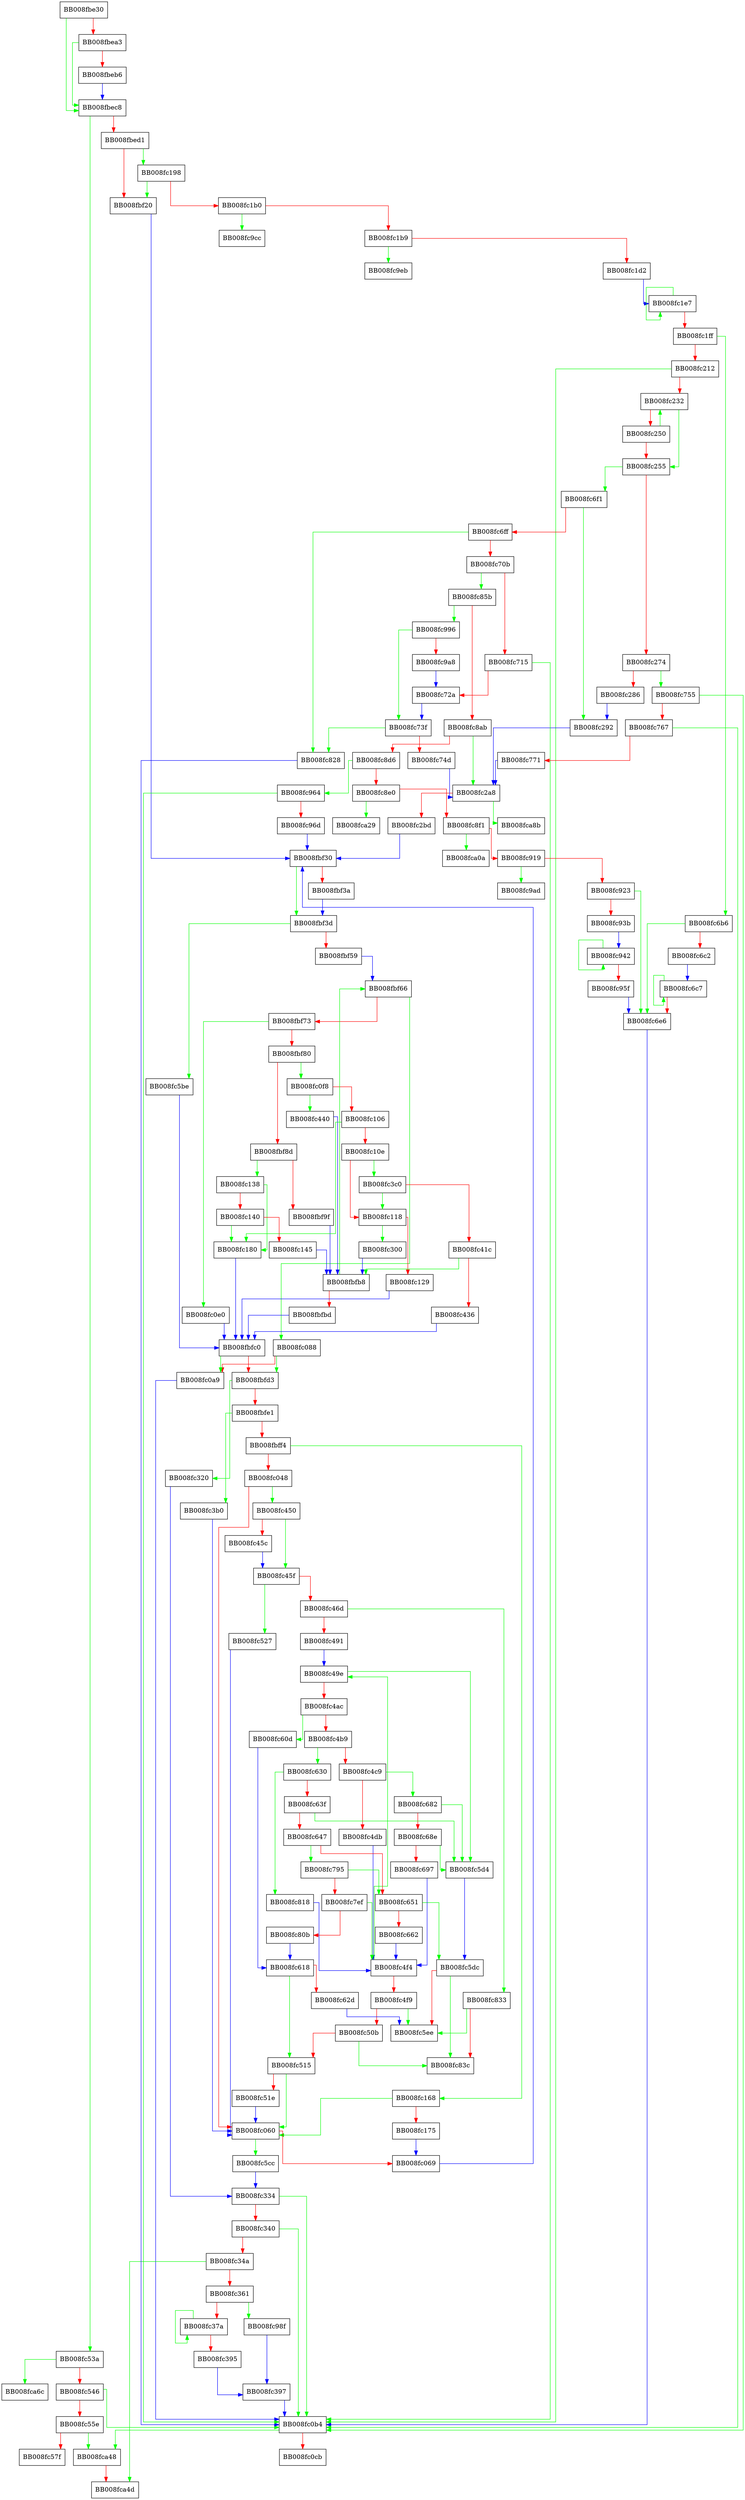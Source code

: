 digraph __gconv_transform_internal_ucs2 {
  node [shape="box"];
  graph [splines=ortho];
  BB008fbe30 -> BB008fbec8 [color="green"];
  BB008fbe30 -> BB008fbea3 [color="red"];
  BB008fbea3 -> BB008fbec8 [color="green"];
  BB008fbea3 -> BB008fbeb6 [color="red"];
  BB008fbeb6 -> BB008fbec8 [color="blue"];
  BB008fbec8 -> BB008fc53a [color="green"];
  BB008fbec8 -> BB008fbed1 [color="red"];
  BB008fbed1 -> BB008fc198 [color="green"];
  BB008fbed1 -> BB008fbf20 [color="red"];
  BB008fbf20 -> BB008fbf30 [color="blue"];
  BB008fbf30 -> BB008fbf3d [color="green"];
  BB008fbf30 -> BB008fbf3a [color="red"];
  BB008fbf3a -> BB008fbf3d [color="blue"];
  BB008fbf3d -> BB008fc5be [color="green"];
  BB008fbf3d -> BB008fbf59 [color="red"];
  BB008fbf59 -> BB008fbf66 [color="blue"];
  BB008fbf66 -> BB008fc088 [color="green"];
  BB008fbf66 -> BB008fbf73 [color="red"];
  BB008fbf73 -> BB008fc0e0 [color="green"];
  BB008fbf73 -> BB008fbf80 [color="red"];
  BB008fbf80 -> BB008fc0f8 [color="green"];
  BB008fbf80 -> BB008fbf8d [color="red"];
  BB008fbf8d -> BB008fc138 [color="green"];
  BB008fbf8d -> BB008fbf9f [color="red"];
  BB008fbf9f -> BB008fbfb8 [color="blue"];
  BB008fbfb8 -> BB008fbf66 [color="green"];
  BB008fbfb8 -> BB008fbfbd [color="red"];
  BB008fbfbd -> BB008fbfc0 [color="blue"];
  BB008fbfc0 -> BB008fc0a9 [color="green"];
  BB008fbfc0 -> BB008fbfd3 [color="red"];
  BB008fbfd3 -> BB008fc320 [color="green"];
  BB008fbfd3 -> BB008fbfe1 [color="red"];
  BB008fbfe1 -> BB008fc3b0 [color="green"];
  BB008fbfe1 -> BB008fbff4 [color="red"];
  BB008fbff4 -> BB008fc168 [color="green"];
  BB008fbff4 -> BB008fc048 [color="red"];
  BB008fc048 -> BB008fc450 [color="green"];
  BB008fc048 -> BB008fc060 [color="red"];
  BB008fc060 -> BB008fc5cc [color="green"];
  BB008fc060 -> BB008fc069 [color="red"];
  BB008fc069 -> BB008fbf30 [color="blue"];
  BB008fc088 -> BB008fbfd3 [color="green"];
  BB008fc088 -> BB008fc0a9 [color="red"];
  BB008fc0a9 -> BB008fc0b4 [color="blue"];
  BB008fc0b4 -> BB008fca48 [color="green"];
  BB008fc0b4 -> BB008fc0cb [color="red"];
  BB008fc0e0 -> BB008fbfc0 [color="blue"];
  BB008fc0f8 -> BB008fc440 [color="green"];
  BB008fc0f8 -> BB008fc106 [color="red"];
  BB008fc106 -> BB008fc180 [color="green"];
  BB008fc106 -> BB008fc10e [color="red"];
  BB008fc10e -> BB008fc3c0 [color="green"];
  BB008fc10e -> BB008fc118 [color="red"];
  BB008fc118 -> BB008fc300 [color="green"];
  BB008fc118 -> BB008fc129 [color="red"];
  BB008fc129 -> BB008fbfc0 [color="blue"];
  BB008fc138 -> BB008fc180 [color="green"];
  BB008fc138 -> BB008fc140 [color="red"];
  BB008fc140 -> BB008fc180 [color="green"];
  BB008fc140 -> BB008fc145 [color="red"];
  BB008fc145 -> BB008fbfb8 [color="blue"];
  BB008fc168 -> BB008fc060 [color="green"];
  BB008fc168 -> BB008fc175 [color="red"];
  BB008fc175 -> BB008fc069 [color="blue"];
  BB008fc180 -> BB008fbfc0 [color="blue"];
  BB008fc198 -> BB008fbf20 [color="green"];
  BB008fc198 -> BB008fc1b0 [color="red"];
  BB008fc1b0 -> BB008fc9cc [color="green"];
  BB008fc1b0 -> BB008fc1b9 [color="red"];
  BB008fc1b9 -> BB008fc9eb [color="green"];
  BB008fc1b9 -> BB008fc1d2 [color="red"];
  BB008fc1d2 -> BB008fc1e7 [color="blue"];
  BB008fc1e7 -> BB008fc1e7 [color="green"];
  BB008fc1e7 -> BB008fc1ff [color="red"];
  BB008fc1ff -> BB008fc6b6 [color="green"];
  BB008fc1ff -> BB008fc212 [color="red"];
  BB008fc212 -> BB008fc0b4 [color="green"];
  BB008fc212 -> BB008fc232 [color="red"];
  BB008fc232 -> BB008fc255 [color="green"];
  BB008fc232 -> BB008fc250 [color="red"];
  BB008fc250 -> BB008fc232 [color="green"];
  BB008fc250 -> BB008fc255 [color="red"];
  BB008fc255 -> BB008fc6f1 [color="green"];
  BB008fc255 -> BB008fc274 [color="red"];
  BB008fc274 -> BB008fc755 [color="green"];
  BB008fc274 -> BB008fc286 [color="red"];
  BB008fc286 -> BB008fc292 [color="blue"];
  BB008fc292 -> BB008fc2a8 [color="blue"];
  BB008fc2a8 -> BB008fca8b [color="green"];
  BB008fc2a8 -> BB008fc2bd [color="red"];
  BB008fc2bd -> BB008fbf30 [color="blue"];
  BB008fc300 -> BB008fbfb8 [color="blue"];
  BB008fc320 -> BB008fc334 [color="blue"];
  BB008fc334 -> BB008fc0b4 [color="green"];
  BB008fc334 -> BB008fc340 [color="red"];
  BB008fc340 -> BB008fc0b4 [color="green"];
  BB008fc340 -> BB008fc34a [color="red"];
  BB008fc34a -> BB008fca4d [color="green"];
  BB008fc34a -> BB008fc361 [color="red"];
  BB008fc361 -> BB008fc98f [color="green"];
  BB008fc361 -> BB008fc37a [color="red"];
  BB008fc37a -> BB008fc37a [color="green"];
  BB008fc37a -> BB008fc395 [color="red"];
  BB008fc395 -> BB008fc397 [color="blue"];
  BB008fc397 -> BB008fc0b4 [color="blue"];
  BB008fc3b0 -> BB008fc060 [color="blue"];
  BB008fc3c0 -> BB008fc118 [color="green"];
  BB008fc3c0 -> BB008fc41c [color="red"];
  BB008fc41c -> BB008fbfb8 [color="green"];
  BB008fc41c -> BB008fc436 [color="red"];
  BB008fc436 -> BB008fbfc0 [color="blue"];
  BB008fc440 -> BB008fbfb8 [color="blue"];
  BB008fc450 -> BB008fc45f [color="green"];
  BB008fc450 -> BB008fc45c [color="red"];
  BB008fc45c -> BB008fc45f [color="blue"];
  BB008fc45f -> BB008fc527 [color="green"];
  BB008fc45f -> BB008fc46d [color="red"];
  BB008fc46d -> BB008fc833 [color="green"];
  BB008fc46d -> BB008fc491 [color="red"];
  BB008fc491 -> BB008fc49e [color="blue"];
  BB008fc49e -> BB008fc5d4 [color="green"];
  BB008fc49e -> BB008fc4ac [color="red"];
  BB008fc4ac -> BB008fc60d [color="green"];
  BB008fc4ac -> BB008fc4b9 [color="red"];
  BB008fc4b9 -> BB008fc630 [color="green"];
  BB008fc4b9 -> BB008fc4c9 [color="red"];
  BB008fc4c9 -> BB008fc682 [color="green"];
  BB008fc4c9 -> BB008fc4db [color="red"];
  BB008fc4db -> BB008fc4f4 [color="blue"];
  BB008fc4f4 -> BB008fc49e [color="green"];
  BB008fc4f4 -> BB008fc4f9 [color="red"];
  BB008fc4f9 -> BB008fc5ee [color="green"];
  BB008fc4f9 -> BB008fc50b [color="red"];
  BB008fc50b -> BB008fc83c [color="green"];
  BB008fc50b -> BB008fc515 [color="red"];
  BB008fc515 -> BB008fc060 [color="green"];
  BB008fc515 -> BB008fc51e [color="red"];
  BB008fc51e -> BB008fc060 [color="blue"];
  BB008fc527 -> BB008fc060 [color="blue"];
  BB008fc53a -> BB008fca6c [color="green"];
  BB008fc53a -> BB008fc546 [color="red"];
  BB008fc546 -> BB008fc0b4 [color="green"];
  BB008fc546 -> BB008fc55e [color="red"];
  BB008fc55e -> BB008fca48 [color="green"];
  BB008fc55e -> BB008fc57f [color="red"];
  BB008fc5be -> BB008fbfc0 [color="blue"];
  BB008fc5cc -> BB008fc334 [color="blue"];
  BB008fc5d4 -> BB008fc5dc [color="blue"];
  BB008fc5dc -> BB008fc83c [color="green"];
  BB008fc5dc -> BB008fc5ee [color="red"];
  BB008fc60d -> BB008fc618 [color="blue"];
  BB008fc618 -> BB008fc515 [color="green"];
  BB008fc618 -> BB008fc62d [color="red"];
  BB008fc62d -> BB008fc5ee [color="blue"];
  BB008fc630 -> BB008fc818 [color="green"];
  BB008fc630 -> BB008fc63f [color="red"];
  BB008fc63f -> BB008fc5d4 [color="green"];
  BB008fc63f -> BB008fc647 [color="red"];
  BB008fc647 -> BB008fc795 [color="green"];
  BB008fc647 -> BB008fc651 [color="red"];
  BB008fc651 -> BB008fc5dc [color="green"];
  BB008fc651 -> BB008fc662 [color="red"];
  BB008fc662 -> BB008fc4f4 [color="blue"];
  BB008fc682 -> BB008fc5d4 [color="green"];
  BB008fc682 -> BB008fc68e [color="red"];
  BB008fc68e -> BB008fc5d4 [color="green"];
  BB008fc68e -> BB008fc697 [color="red"];
  BB008fc697 -> BB008fc4f4 [color="blue"];
  BB008fc6b6 -> BB008fc6e6 [color="green"];
  BB008fc6b6 -> BB008fc6c2 [color="red"];
  BB008fc6c2 -> BB008fc6c7 [color="blue"];
  BB008fc6c7 -> BB008fc6c7 [color="green"];
  BB008fc6c7 -> BB008fc6e6 [color="red"];
  BB008fc6e6 -> BB008fc0b4 [color="blue"];
  BB008fc6f1 -> BB008fc292 [color="green"];
  BB008fc6f1 -> BB008fc6ff [color="red"];
  BB008fc6ff -> BB008fc828 [color="green"];
  BB008fc6ff -> BB008fc70b [color="red"];
  BB008fc70b -> BB008fc85b [color="green"];
  BB008fc70b -> BB008fc715 [color="red"];
  BB008fc715 -> BB008fc0b4 [color="green"];
  BB008fc715 -> BB008fc72a [color="red"];
  BB008fc72a -> BB008fc73f [color="blue"];
  BB008fc73f -> BB008fc828 [color="green"];
  BB008fc73f -> BB008fc74d [color="red"];
  BB008fc74d -> BB008fc2a8 [color="blue"];
  BB008fc755 -> BB008fc0b4 [color="green"];
  BB008fc755 -> BB008fc767 [color="red"];
  BB008fc767 -> BB008fc0b4 [color="green"];
  BB008fc767 -> BB008fc771 [color="red"];
  BB008fc771 -> BB008fc2a8 [color="blue"];
  BB008fc795 -> BB008fc651 [color="green"];
  BB008fc795 -> BB008fc7ef [color="red"];
  BB008fc7ef -> BB008fc4f4 [color="green"];
  BB008fc7ef -> BB008fc80b [color="red"];
  BB008fc80b -> BB008fc618 [color="blue"];
  BB008fc818 -> BB008fc4f4 [color="blue"];
  BB008fc828 -> BB008fc0b4 [color="blue"];
  BB008fc833 -> BB008fc5ee [color="green"];
  BB008fc833 -> BB008fc83c [color="red"];
  BB008fc85b -> BB008fc996 [color="green"];
  BB008fc85b -> BB008fc8ab [color="red"];
  BB008fc8ab -> BB008fc2a8 [color="green"];
  BB008fc8ab -> BB008fc8d6 [color="red"];
  BB008fc8d6 -> BB008fc964 [color="green"];
  BB008fc8d6 -> BB008fc8e0 [color="red"];
  BB008fc8e0 -> BB008fca29 [color="green"];
  BB008fc8e0 -> BB008fc8f1 [color="red"];
  BB008fc8f1 -> BB008fca0a [color="green"];
  BB008fc8f1 -> BB008fc919 [color="red"];
  BB008fc919 -> BB008fc9ad [color="green"];
  BB008fc919 -> BB008fc923 [color="red"];
  BB008fc923 -> BB008fc6e6 [color="green"];
  BB008fc923 -> BB008fc93b [color="red"];
  BB008fc93b -> BB008fc942 [color="blue"];
  BB008fc942 -> BB008fc942 [color="green"];
  BB008fc942 -> BB008fc95f [color="red"];
  BB008fc95f -> BB008fc6e6 [color="blue"];
  BB008fc964 -> BB008fc0b4 [color="green"];
  BB008fc964 -> BB008fc96d [color="red"];
  BB008fc96d -> BB008fbf30 [color="blue"];
  BB008fc98f -> BB008fc397 [color="blue"];
  BB008fc996 -> BB008fc73f [color="green"];
  BB008fc996 -> BB008fc9a8 [color="red"];
  BB008fc9a8 -> BB008fc72a [color="blue"];
  BB008fca48 -> BB008fca4d [color="red"];
}